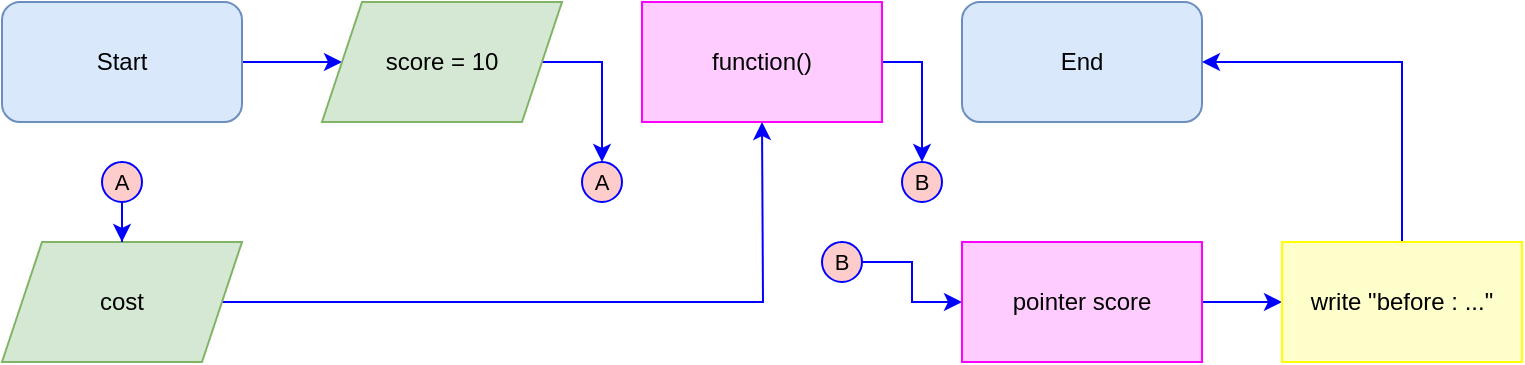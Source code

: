 <mxfile version="20.7.2" type="device"><diagram id="GU_egi--gNR71cNjjw7K" name="หน้า-1"><mxGraphModel dx="626" dy="653" grid="1" gridSize="10" guides="1" tooltips="1" connect="1" arrows="1" fold="1" page="1" pageScale="1" pageWidth="827" pageHeight="1169" math="0" shadow="0"><root><mxCell id="0"/><mxCell id="1" parent="0"/><mxCell id="JDEgwbS9gVhzQcdF4mBM-7" style="edgeStyle=orthogonalEdgeStyle;shape=connector;rounded=0;orthogonalLoop=1;jettySize=auto;html=1;labelBackgroundColor=default;strokeColor=#0000FF;fontFamily=Helvetica;fontSize=10;fontColor=#0000FF;endArrow=classic;" parent="1" source="3kbfPJICYh6IDhDmhpvJ-2" target="3kbfPJICYh6IDhDmhpvJ-4" edge="1"><mxGeometry relative="1" as="geometry"/></mxCell><mxCell id="3kbfPJICYh6IDhDmhpvJ-2" value="Start" style="rounded=1;whiteSpace=wrap;html=1;fillColor=#dae8fc;strokeColor=#6c8ebf;" parent="1" vertex="1"><mxGeometry x="40" y="40" width="120" height="60" as="geometry"/></mxCell><mxCell id="gP04xza_jXU7afYc6j9Z-39" style="edgeStyle=orthogonalEdgeStyle;shape=connector;rounded=0;orthogonalLoop=1;jettySize=auto;html=1;labelBackgroundColor=default;strokeColor=#0000FF;fontFamily=Helvetica;fontSize=10;fontColor=#0000FF;endArrow=classic;" parent="1" source="3kbfPJICYh6IDhDmhpvJ-4" target="gP04xza_jXU7afYc6j9Z-38" edge="1"><mxGeometry relative="1" as="geometry"/></mxCell><mxCell id="3kbfPJICYh6IDhDmhpvJ-4" value="score = 10" style="shape=parallelogram;perimeter=parallelogramPerimeter;whiteSpace=wrap;html=1;fixedSize=1;fillColor=#d5e8d4;strokeColor=#82b366;" parent="1" vertex="1"><mxGeometry x="200" y="40" width="120" height="60" as="geometry"/></mxCell><mxCell id="JDEgwbS9gVhzQcdF4mBM-21" value="End" style="rounded=1;whiteSpace=wrap;html=1;fillColor=#dae8fc;strokeColor=#6c8ebf;" parent="1" vertex="1"><mxGeometry x="520" y="40" width="120" height="60" as="geometry"/></mxCell><mxCell id="gP04xza_jXU7afYc6j9Z-49" style="edgeStyle=orthogonalEdgeStyle;shape=connector;rounded=0;orthogonalLoop=1;jettySize=auto;html=1;labelBackgroundColor=default;strokeColor=#0000FF;fontFamily=Helvetica;fontSize=10;fontColor=#0000FF;endArrow=classic;" parent="1" source="r-CxnwtgwWSiGHG1ReEw-2" target="gP04xza_jXU7afYc6j9Z-41" edge="1"><mxGeometry relative="1" as="geometry"/></mxCell><mxCell id="r-CxnwtgwWSiGHG1ReEw-2" value="function()" style="rounded=0;whiteSpace=wrap;html=1;fillColor=#FFCCFF;strokeColor=#FF00FF;" parent="1" vertex="1"><mxGeometry x="360" y="40" width="120" height="60" as="geometry"/></mxCell><mxCell id="gP04xza_jXU7afYc6j9Z-46" style="edgeStyle=orthogonalEdgeStyle;shape=connector;rounded=0;orthogonalLoop=1;jettySize=auto;html=1;labelBackgroundColor=default;strokeColor=#0000FF;fontFamily=Helvetica;fontSize=10;fontColor=#0000FF;endArrow=classic;" parent="1" source="gP04xza_jXU7afYc6j9Z-3" edge="1"><mxGeometry relative="1" as="geometry"><mxPoint x="420" y="100" as="targetPoint"/></mxGeometry></mxCell><mxCell id="gP04xza_jXU7afYc6j9Z-3" value="cost" style="shape=parallelogram;perimeter=parallelogramPerimeter;whiteSpace=wrap;html=1;fixedSize=1;fillColor=#d5e8d4;strokeColor=#82b366;" parent="1" vertex="1"><mxGeometry x="40" y="160" width="120" height="60" as="geometry"/></mxCell><mxCell id="gP04xza_jXU7afYc6j9Z-35" style="edgeStyle=orthogonalEdgeStyle;shape=connector;rounded=0;orthogonalLoop=1;jettySize=auto;html=1;labelBackgroundColor=default;strokeColor=#0000FF;fontFamily=Helvetica;fontSize=10;fontColor=#0000FF;endArrow=classic;" parent="1" source="gP04xza_jXU7afYc6j9Z-11" target="gP04xza_jXU7afYc6j9Z-3" edge="1"><mxGeometry relative="1" as="geometry"/></mxCell><mxCell id="gP04xza_jXU7afYc6j9Z-11" value="A" style="ellipse;whiteSpace=wrap;html=1;aspect=fixed;fillColor=#FFCCCC;strokeColor=#0000FF;labelBackgroundColor=none;endArrow=classic;fontSize=11;rounded=0;" parent="1" vertex="1"><mxGeometry x="90" y="120" width="20" height="20" as="geometry"/></mxCell><mxCell id="gP04xza_jXU7afYc6j9Z-50" style="edgeStyle=orthogonalEdgeStyle;shape=connector;rounded=0;orthogonalLoop=1;jettySize=auto;html=1;labelBackgroundColor=default;strokeColor=#0000FF;fontFamily=Helvetica;fontSize=10;fontColor=#0000FF;endArrow=classic;" parent="1" source="gP04xza_jXU7afYc6j9Z-36" target="gP04xza_jXU7afYc6j9Z-48" edge="1"><mxGeometry relative="1" as="geometry"/></mxCell><mxCell id="gP04xza_jXU7afYc6j9Z-36" value="B" style="ellipse;whiteSpace=wrap;html=1;aspect=fixed;fillColor=#FFCCCC;strokeColor=#0000FF;labelBackgroundColor=none;endArrow=classic;fontSize=11;rounded=0;" parent="1" vertex="1"><mxGeometry x="450" y="160" width="20" height="20" as="geometry"/></mxCell><mxCell id="gP04xza_jXU7afYc6j9Z-38" value="A" style="ellipse;whiteSpace=wrap;html=1;aspect=fixed;fillColor=#FFCCCC;strokeColor=#0000FF;labelBackgroundColor=none;endArrow=classic;fontSize=11;rounded=0;" parent="1" vertex="1"><mxGeometry x="330" y="120" width="20" height="20" as="geometry"/></mxCell><mxCell id="gP04xza_jXU7afYc6j9Z-41" value="B" style="ellipse;whiteSpace=wrap;html=1;aspect=fixed;fillColor=#FFCCCC;strokeColor=#0000FF;labelBackgroundColor=none;endArrow=classic;fontSize=11;rounded=0;" parent="1" vertex="1"><mxGeometry x="490" y="120" width="20" height="20" as="geometry"/></mxCell><mxCell id="gP04xza_jXU7afYc6j9Z-52" style="edgeStyle=orthogonalEdgeStyle;shape=connector;rounded=0;orthogonalLoop=1;jettySize=auto;html=1;labelBackgroundColor=default;strokeColor=#0000FF;fontFamily=Helvetica;fontSize=10;fontColor=#0000FF;endArrow=classic;" parent="1" source="gP04xza_jXU7afYc6j9Z-48" target="gP04xza_jXU7afYc6j9Z-51" edge="1"><mxGeometry relative="1" as="geometry"/></mxCell><mxCell id="gP04xza_jXU7afYc6j9Z-48" value="pointer score" style="rounded=0;whiteSpace=wrap;html=1;fillColor=#FFCCFF;strokeColor=#FF00FF;" parent="1" vertex="1"><mxGeometry x="520" y="160" width="120" height="60" as="geometry"/></mxCell><mxCell id="gP04xza_jXU7afYc6j9Z-53" style="edgeStyle=orthogonalEdgeStyle;shape=connector;rounded=0;orthogonalLoop=1;jettySize=auto;html=1;labelBackgroundColor=default;strokeColor=#0000FF;fontFamily=Helvetica;fontSize=10;fontColor=#0000FF;endArrow=classic;" parent="1" source="gP04xza_jXU7afYc6j9Z-51" target="JDEgwbS9gVhzQcdF4mBM-21" edge="1"><mxGeometry relative="1" as="geometry"><Array as="points"><mxPoint x="740" y="70"/></Array></mxGeometry></mxCell><mxCell id="gP04xza_jXU7afYc6j9Z-51" value="write &quot;before : ...&quot;" style="rounded=0;whiteSpace=wrap;html=1;fillColor=#FFFFCC;strokeColor=#FFFF00;" parent="1" vertex="1"><mxGeometry x="680" y="160" width="120" height="60" as="geometry"/></mxCell></root></mxGraphModel></diagram></mxfile>